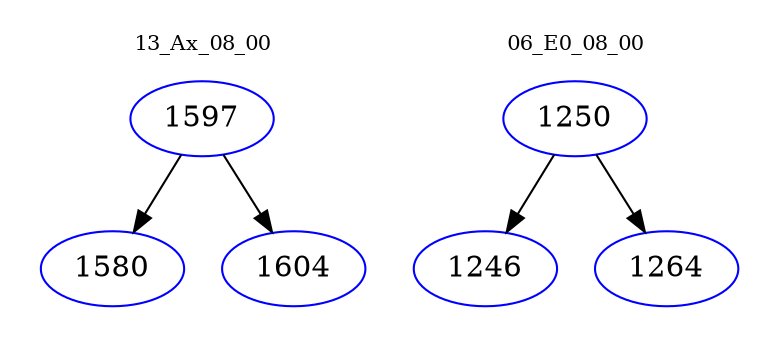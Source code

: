digraph{
subgraph cluster_0 {
color = white
label = "13_Ax_08_00";
fontsize=10;
T0_1597 [label="1597", color="blue"]
T0_1597 -> T0_1580 [color="black"]
T0_1580 [label="1580", color="blue"]
T0_1597 -> T0_1604 [color="black"]
T0_1604 [label="1604", color="blue"]
}
subgraph cluster_1 {
color = white
label = "06_E0_08_00";
fontsize=10;
T1_1250 [label="1250", color="blue"]
T1_1250 -> T1_1246 [color="black"]
T1_1246 [label="1246", color="blue"]
T1_1250 -> T1_1264 [color="black"]
T1_1264 [label="1264", color="blue"]
}
}
